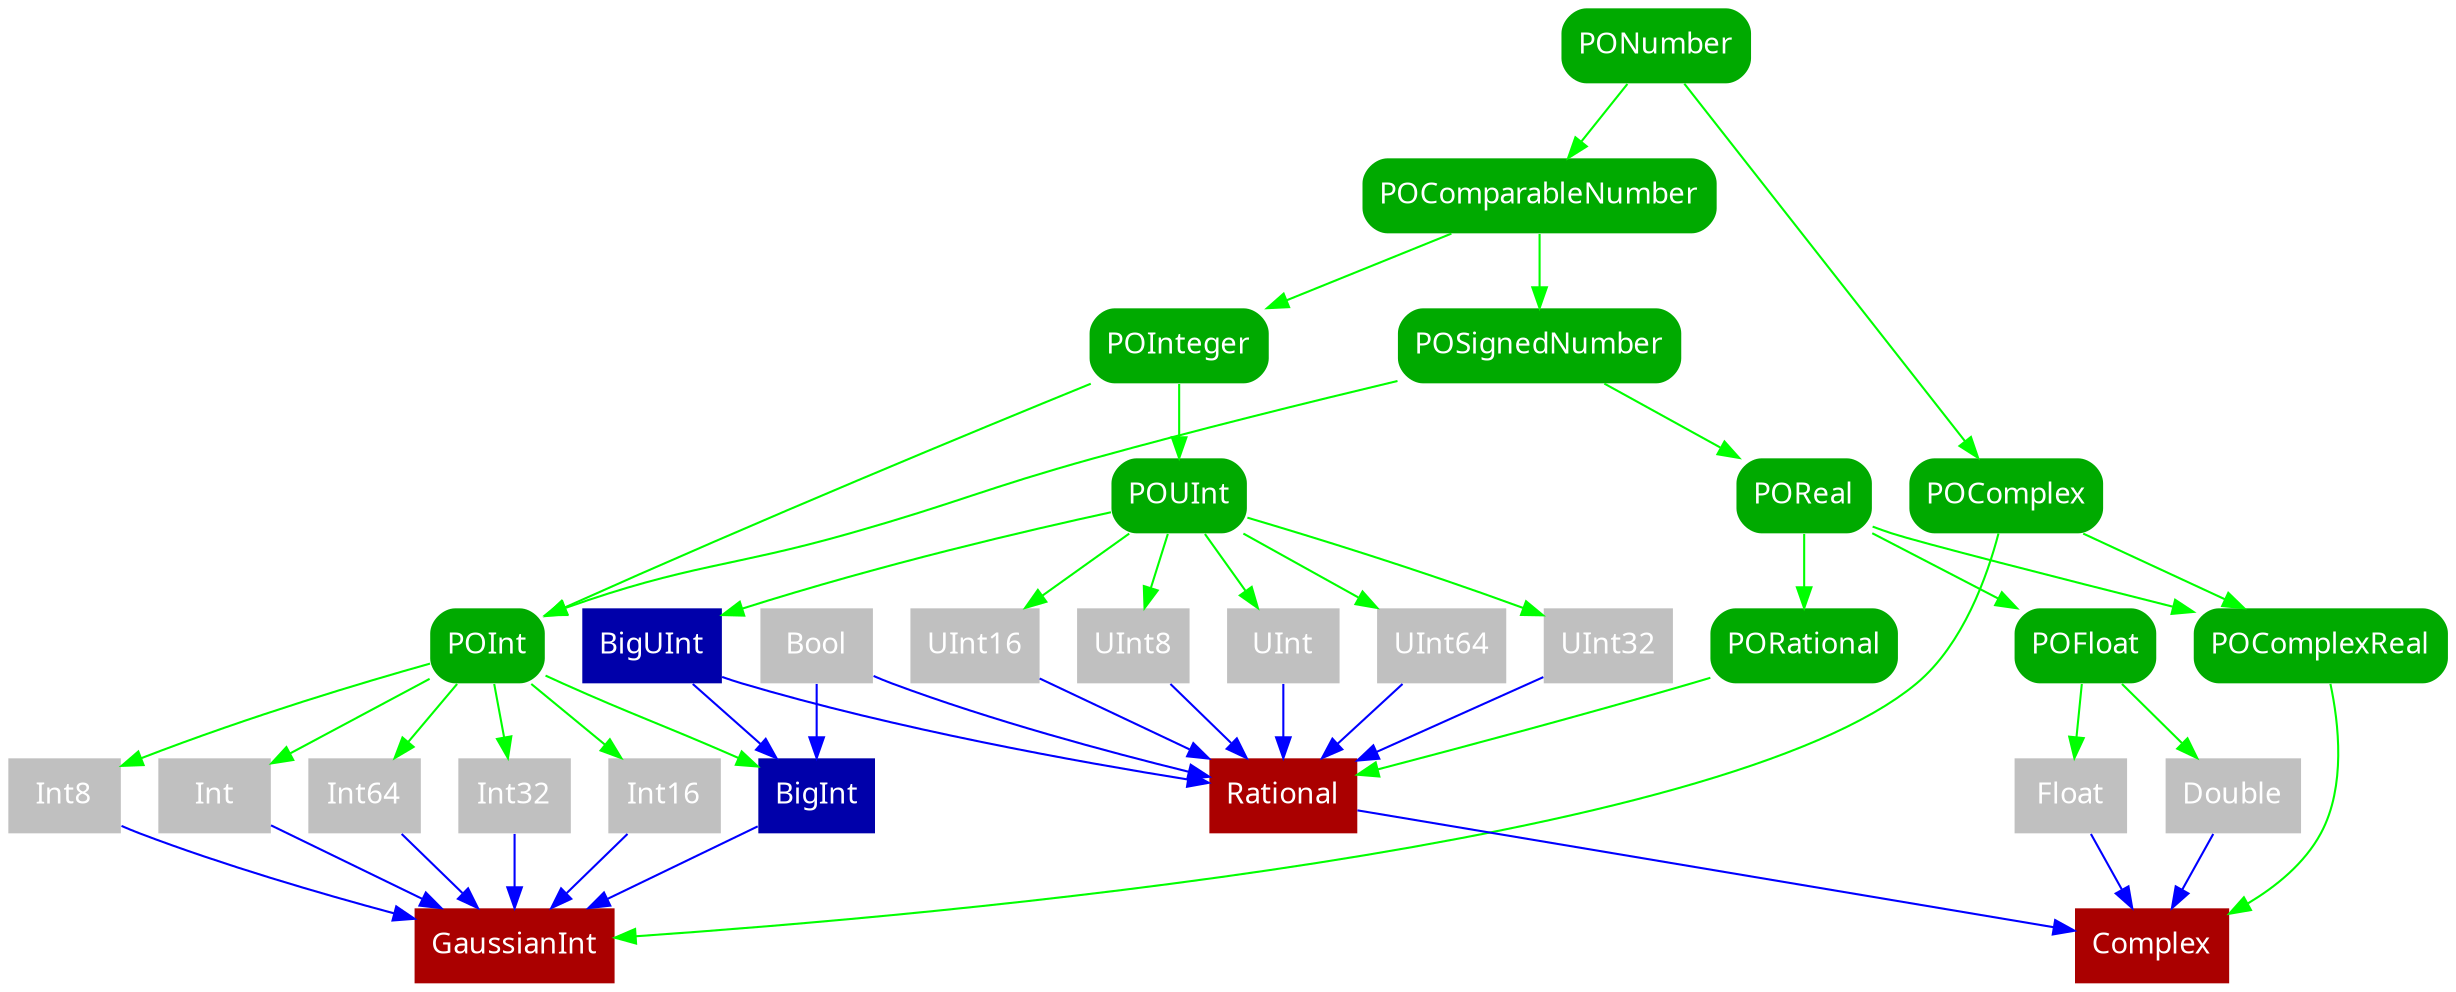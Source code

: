 digraph typetree {
  node [
    shape = box
    style = "filled, rounded"
    peripheries = 0
    fontname = "San Francisco"
    fontcolor = white
    fillcolor = "#aaaaaa"
  ]
  edge [
     color = green
  ]
  node [ fillcolor = gray style = "filled"]
  Bool
  Int64 Int32 Int16 Int8 Int UInt64 UInt32 UInt16 UInt8 UInt
  Double Float
  node [ fillcolor = "#00aa00" style = "filled, rounded"]
  PONumber POComparableNumber POSignedNumber POInteger
  POUInt POInt POReal POFloat POComplex POComplexReal PORational
  node [ fillcolor = "#0000aa" style="filled"]
  BigUInt BigInt
  node [ fillcolor = "#aa0000" style="filled"]
  GaussianInt Complex Rational 

  Bool -> BigInt [ color = blue ]
  Bool -> Rational [ color = blue ]
  BigInt -> GaussianInt [ color = blue ]
  BigUInt -> Rational [ color = blue ]
  BigUInt -> BigInt [ color = blue ]
  Double -> Complex  [ color = blue ]
  Float -> Complex  [ color = blue ]
  Int -> GaussianInt [ color = blue ]
  Int16 -> GaussianInt [ color = blue ]
  Int32 -> GaussianInt [ color = blue ]
  Int64 -> GaussianInt [ color = blue ]
  Int8 -> GaussianInt [ color = blue ]
  POComparableNumber -> POInteger
  POComparableNumber -> POSignedNumber
  POComplex -> GaussianInt
  POComplex -> POComplexReal
  POComplexReal -> Complex
  POFloat -> Double
  POFloat -> Float
  POInt -> BigInt [ color = green ]
  POInt -> Int
  POInt -> Int16
  POInt -> Int32
  POInt -> Int64
  POInt -> Int8
  POInteger -> POInt  [ color = green ]
  POInteger -> POUInt
  PONumber -> POComparableNumber
  PONumber -> POComplex
  PORational -> Rational
  POReal -> POComplexReal
  POReal -> POFloat
  POReal -> PORational
  POSignedNumber -> POInt
  POSignedNumber -> POReal
  POUInt -> BigUInt
  POUInt -> UInt
  POUInt -> UInt16
  POUInt -> UInt32
  POUInt -> UInt64
  POUInt -> UInt8
  Rational -> Complex [ color = blue ]
  UInt -> Rational [ color = blue ]
  UInt16 -> Rational [ color = blue ]
  UInt32 -> Rational [ color = blue ]
  UInt64 -> Rational [ color = blue ]
  UInt8  -> Rational [ color = blue ]
 }
